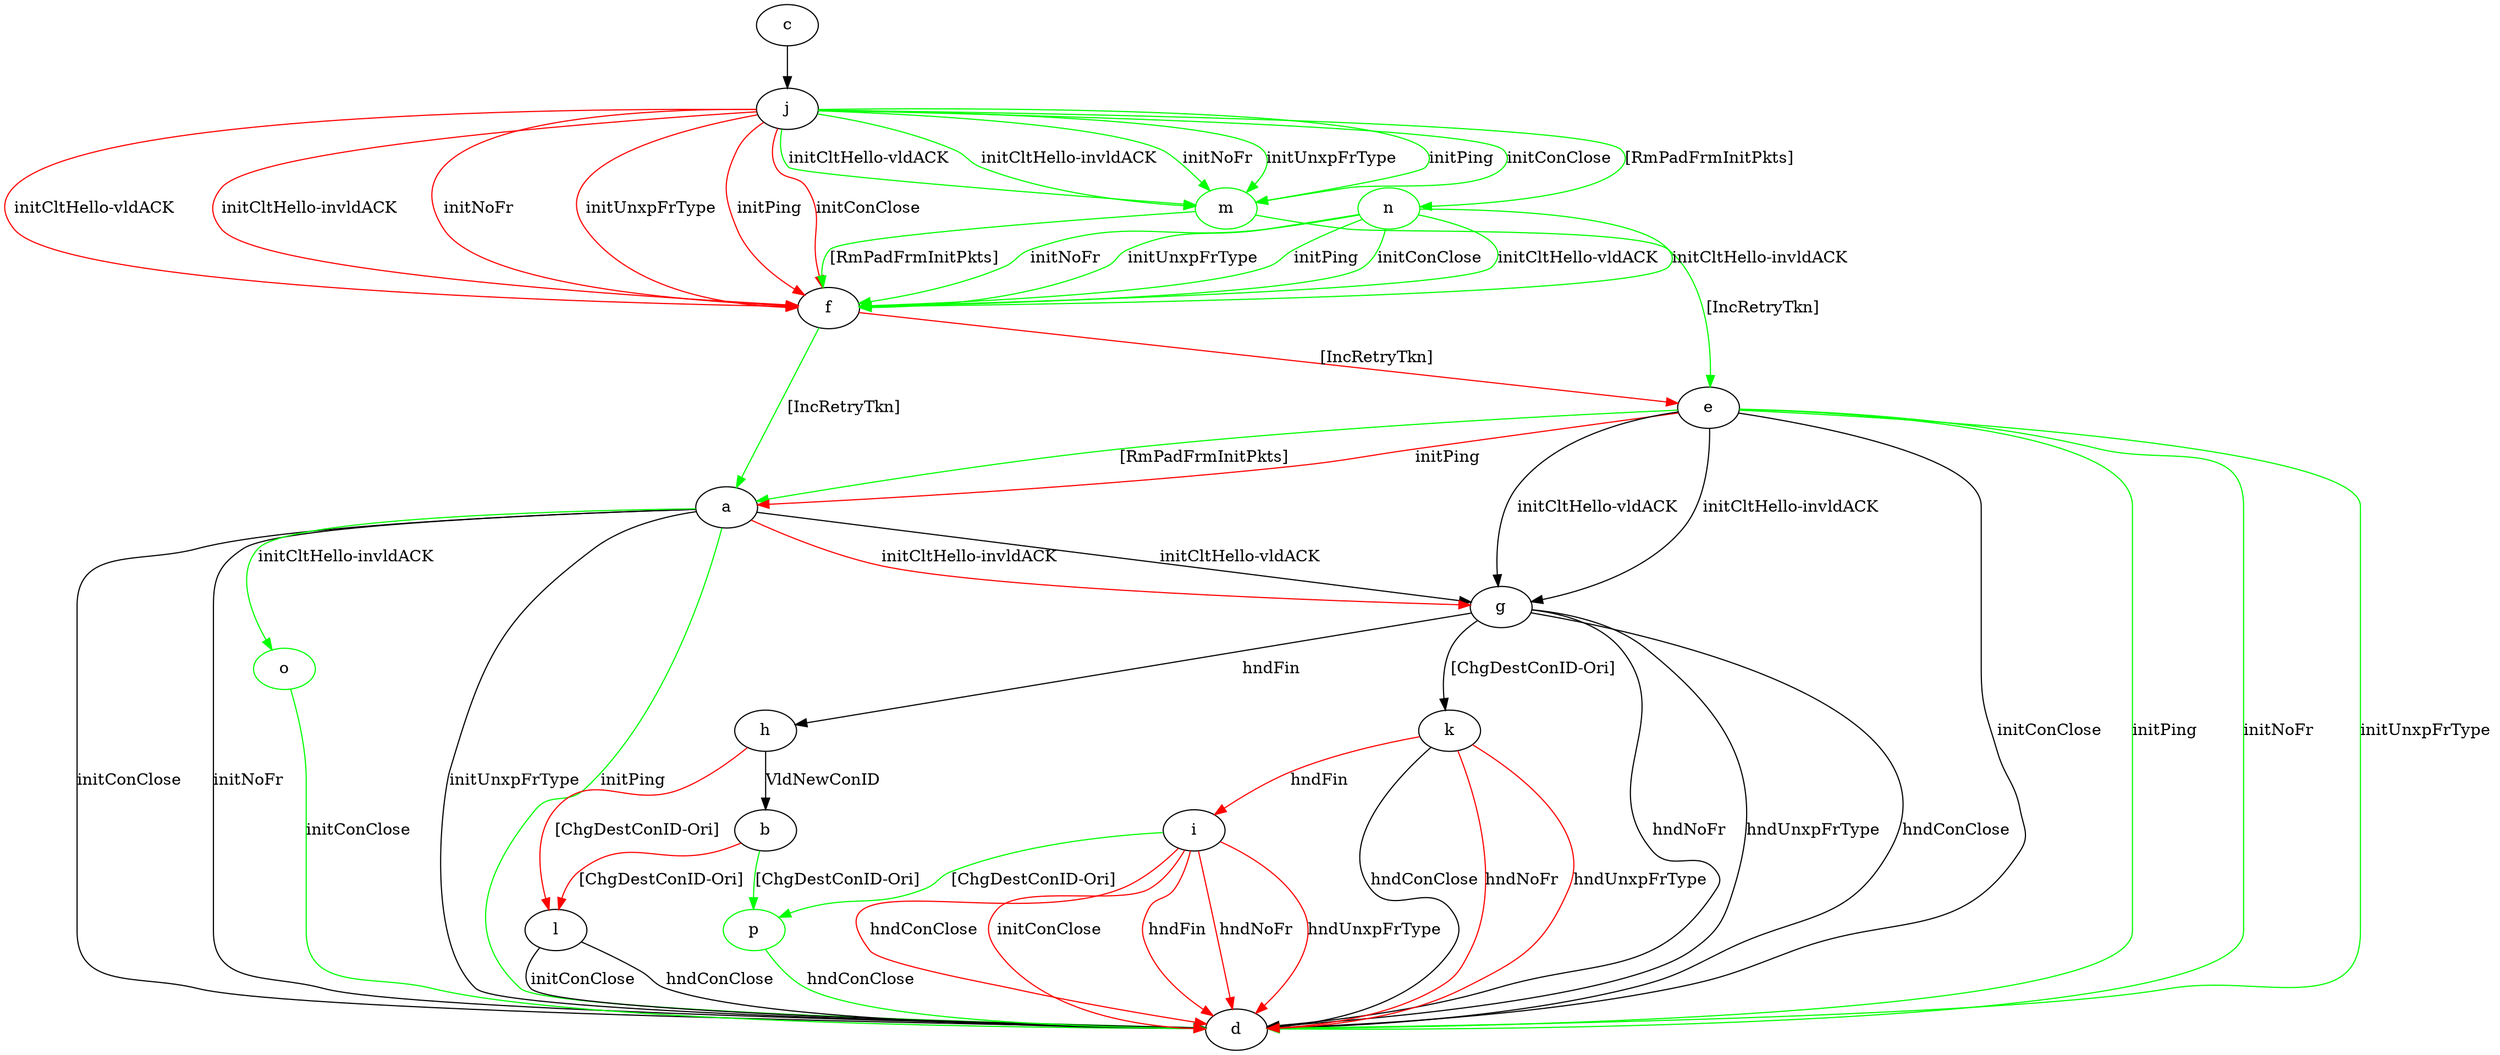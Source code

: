 digraph "" {
	a -> d	[key=0,
		label="initConClose "];
	a -> d	[key=1,
		label="initNoFr "];
	a -> d	[key=2,
		label="initUnxpFrType "];
	a -> d	[key=3,
		color=green,
		label="initPing "];
	a -> g	[key=0,
		label="initCltHello-vldACK "];
	a -> g	[key=1,
		color=red,
		label="initCltHello-invldACK "];
	o	[color=green];
	a -> o	[key=0,
		color=green,
		label="initCltHello-invldACK "];
	b -> l	[key=0,
		color=red,
		label="[ChgDestConID-Ori] "];
	p	[color=green];
	b -> p	[key=0,
		color=green,
		label="[ChgDestConID-Ori] "];
	c -> j	[key=0];
	e -> a	[key=0,
		color=green,
		label="[RmPadFrmInitPkts] "];
	e -> a	[key=1,
		color=red,
		label="initPing "];
	e -> d	[key=0,
		label="initConClose "];
	e -> d	[key=1,
		color=green,
		label="initPing "];
	e -> d	[key=2,
		color=green,
		label="initNoFr "];
	e -> d	[key=3,
		color=green,
		label="initUnxpFrType "];
	e -> g	[key=0,
		label="initCltHello-vldACK "];
	e -> g	[key=1,
		label="initCltHello-invldACK "];
	f -> a	[key=0,
		color=green,
		label="[IncRetryTkn] "];
	f -> e	[key=0,
		color=red,
		label="[IncRetryTkn] "];
	g -> d	[key=0,
		label="hndNoFr "];
	g -> d	[key=1,
		label="hndUnxpFrType "];
	g -> d	[key=2,
		label="hndConClose "];
	g -> h	[key=0,
		label="hndFin "];
	g -> k	[key=0,
		label="[ChgDestConID-Ori] "];
	h -> b	[key=0,
		label="VldNewConID "];
	h -> l	[key=0,
		color=red,
		label="[ChgDestConID-Ori] "];
	i -> d	[key=0,
		color=red,
		label="initConClose "];
	i -> d	[key=1,
		color=red,
		label="hndFin "];
	i -> d	[key=2,
		color=red,
		label="hndNoFr "];
	i -> d	[key=3,
		color=red,
		label="hndUnxpFrType "];
	i -> d	[key=4,
		color=red,
		label="hndConClose "];
	i -> p	[key=0,
		color=green,
		label="[ChgDestConID-Ori] "];
	j -> f	[key=0,
		color=red,
		label="initPing "];
	j -> f	[key=1,
		color=red,
		label="initConClose "];
	j -> f	[key=2,
		color=red,
		label="initCltHello-vldACK "];
	j -> f	[key=3,
		color=red,
		label="initCltHello-invldACK "];
	j -> f	[key=4,
		color=red,
		label="initNoFr "];
	j -> f	[key=5,
		color=red,
		label="initUnxpFrType "];
	m	[color=green];
	j -> m	[key=0,
		color=green,
		label="initPing "];
	j -> m	[key=1,
		color=green,
		label="initConClose "];
	j -> m	[key=2,
		color=green,
		label="initCltHello-vldACK "];
	j -> m	[key=3,
		color=green,
		label="initCltHello-invldACK "];
	j -> m	[key=4,
		color=green,
		label="initNoFr "];
	j -> m	[key=5,
		color=green,
		label="initUnxpFrType "];
	n	[color=green];
	j -> n	[key=0,
		color=green,
		label="[RmPadFrmInitPkts] "];
	k -> d	[key=0,
		label="hndConClose "];
	k -> d	[key=1,
		color=red,
		label="hndNoFr "];
	k -> d	[key=2,
		color=red,
		label="hndUnxpFrType "];
	k -> i	[key=0,
		color=red,
		label="hndFin "];
	l -> d	[key=0,
		label="initConClose "];
	l -> d	[key=1,
		label="hndConClose "];
	m -> e	[key=0,
		color=green,
		label="[IncRetryTkn] "];
	m -> f	[key=0,
		color=green,
		label="[RmPadFrmInitPkts] "];
	n -> f	[key=0,
		color=green,
		label="initPing "];
	n -> f	[key=1,
		color=green,
		label="initConClose "];
	n -> f	[key=2,
		color=green,
		label="initCltHello-vldACK "];
	n -> f	[key=3,
		color=green,
		label="initCltHello-invldACK "];
	n -> f	[key=4,
		color=green,
		label="initNoFr "];
	n -> f	[key=5,
		color=green,
		label="initUnxpFrType "];
	o -> d	[key=0,
		color=green,
		label="initConClose "];
	p -> d	[key=0,
		color=green,
		label="hndConClose "];
}
